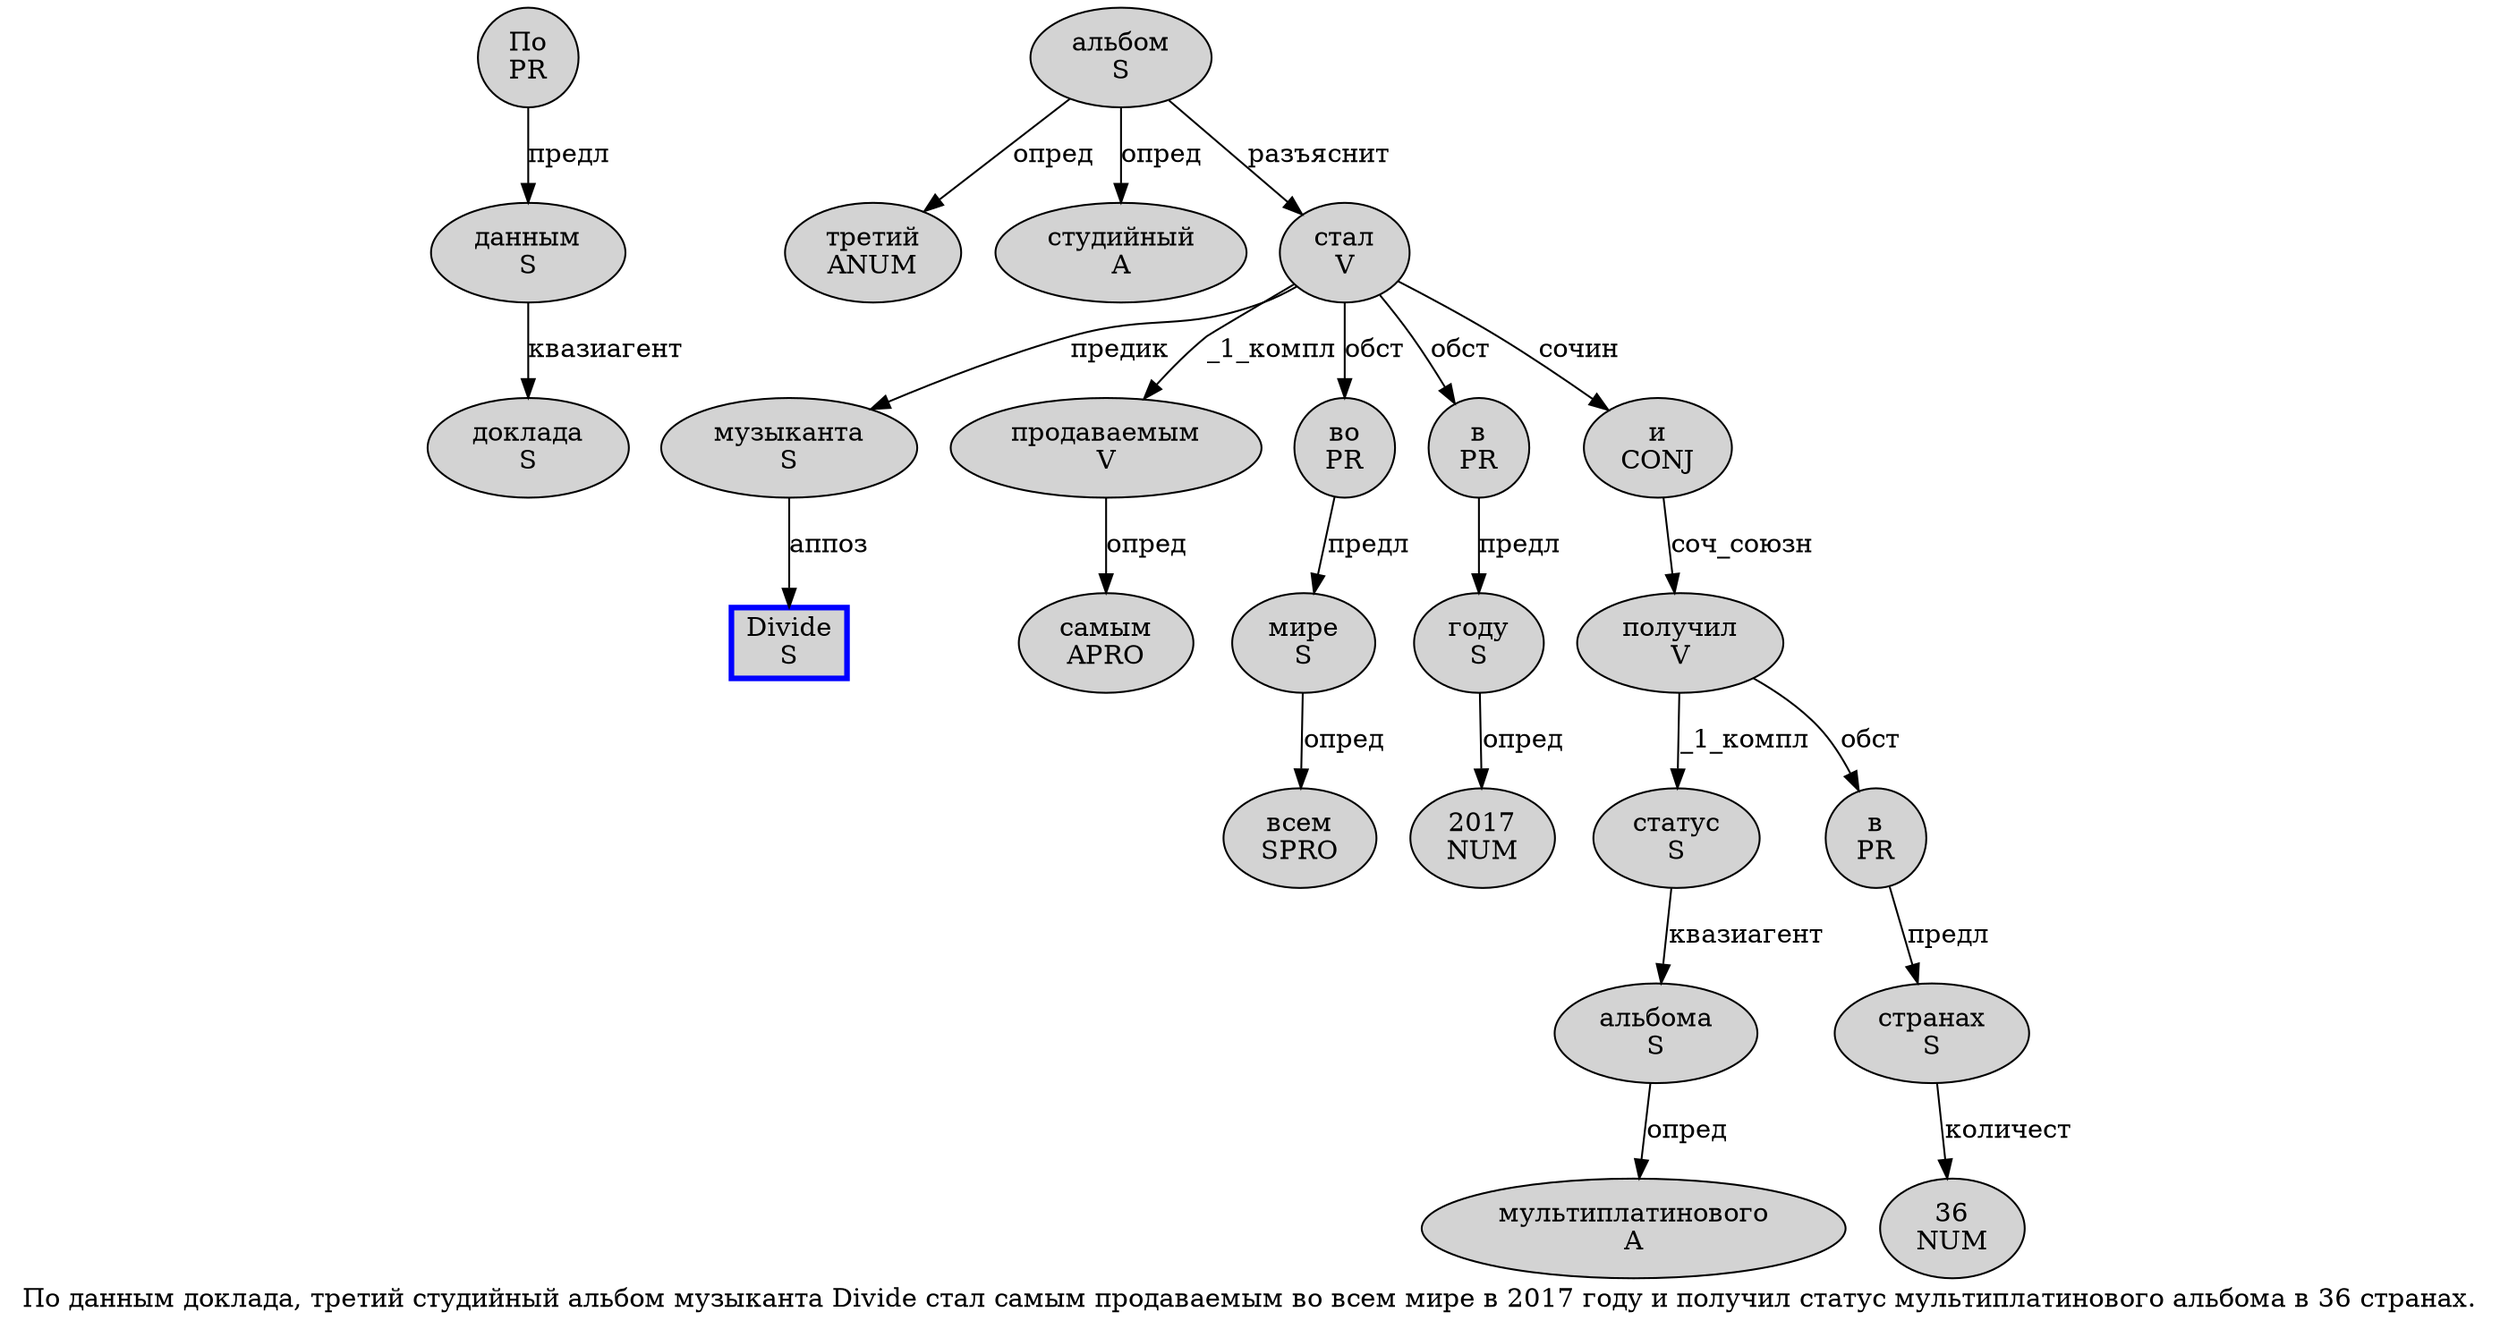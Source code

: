 digraph SENTENCE_1272 {
	graph [label="По данным доклада, третий студийный альбом музыканта Divide стал самым продаваемым во всем мире в 2017 году и получил статус мультиплатинового альбома в 36 странах."]
	node [style=filled]
		0 [label="По
PR" color="" fillcolor=lightgray penwidth=1 shape=ellipse]
		1 [label="данным
S" color="" fillcolor=lightgray penwidth=1 shape=ellipse]
		2 [label="доклада
S" color="" fillcolor=lightgray penwidth=1 shape=ellipse]
		4 [label="третий
ANUM" color="" fillcolor=lightgray penwidth=1 shape=ellipse]
		5 [label="студийный
A" color="" fillcolor=lightgray penwidth=1 shape=ellipse]
		6 [label="альбом
S" color="" fillcolor=lightgray penwidth=1 shape=ellipse]
		7 [label="музыканта
S" color="" fillcolor=lightgray penwidth=1 shape=ellipse]
		8 [label="Divide
S" color=blue fillcolor=lightgray penwidth=3 shape=box]
		9 [label="стал
V" color="" fillcolor=lightgray penwidth=1 shape=ellipse]
		10 [label="самым
APRO" color="" fillcolor=lightgray penwidth=1 shape=ellipse]
		11 [label="продаваемым
V" color="" fillcolor=lightgray penwidth=1 shape=ellipse]
		12 [label="во
PR" color="" fillcolor=lightgray penwidth=1 shape=ellipse]
		13 [label="всем
SPRO" color="" fillcolor=lightgray penwidth=1 shape=ellipse]
		14 [label="мире
S" color="" fillcolor=lightgray penwidth=1 shape=ellipse]
		15 [label="в
PR" color="" fillcolor=lightgray penwidth=1 shape=ellipse]
		16 [label="2017
NUM" color="" fillcolor=lightgray penwidth=1 shape=ellipse]
		17 [label="году
S" color="" fillcolor=lightgray penwidth=1 shape=ellipse]
		18 [label="и
CONJ" color="" fillcolor=lightgray penwidth=1 shape=ellipse]
		19 [label="получил
V" color="" fillcolor=lightgray penwidth=1 shape=ellipse]
		20 [label="статус
S" color="" fillcolor=lightgray penwidth=1 shape=ellipse]
		21 [label="мультиплатинового
A" color="" fillcolor=lightgray penwidth=1 shape=ellipse]
		22 [label="альбома
S" color="" fillcolor=lightgray penwidth=1 shape=ellipse]
		23 [label="в
PR" color="" fillcolor=lightgray penwidth=1 shape=ellipse]
		24 [label="36
NUM" color="" fillcolor=lightgray penwidth=1 shape=ellipse]
		25 [label="странах
S" color="" fillcolor=lightgray penwidth=1 shape=ellipse]
			11 -> 10 [label="опред"]
			17 -> 16 [label="опред"]
			19 -> 20 [label="_1_компл"]
			19 -> 23 [label="обст"]
			18 -> 19 [label="соч_союзн"]
			14 -> 13 [label="опред"]
			22 -> 21 [label="опред"]
			15 -> 17 [label="предл"]
			6 -> 4 [label="опред"]
			6 -> 5 [label="опред"]
			6 -> 9 [label="разъяснит"]
			12 -> 14 [label="предл"]
			20 -> 22 [label="квазиагент"]
			1 -> 2 [label="квазиагент"]
			0 -> 1 [label="предл"]
			9 -> 7 [label="предик"]
			9 -> 11 [label="_1_компл"]
			9 -> 12 [label="обст"]
			9 -> 15 [label="обст"]
			9 -> 18 [label="сочин"]
			25 -> 24 [label="количест"]
			7 -> 8 [label="аппоз"]
			23 -> 25 [label="предл"]
}
